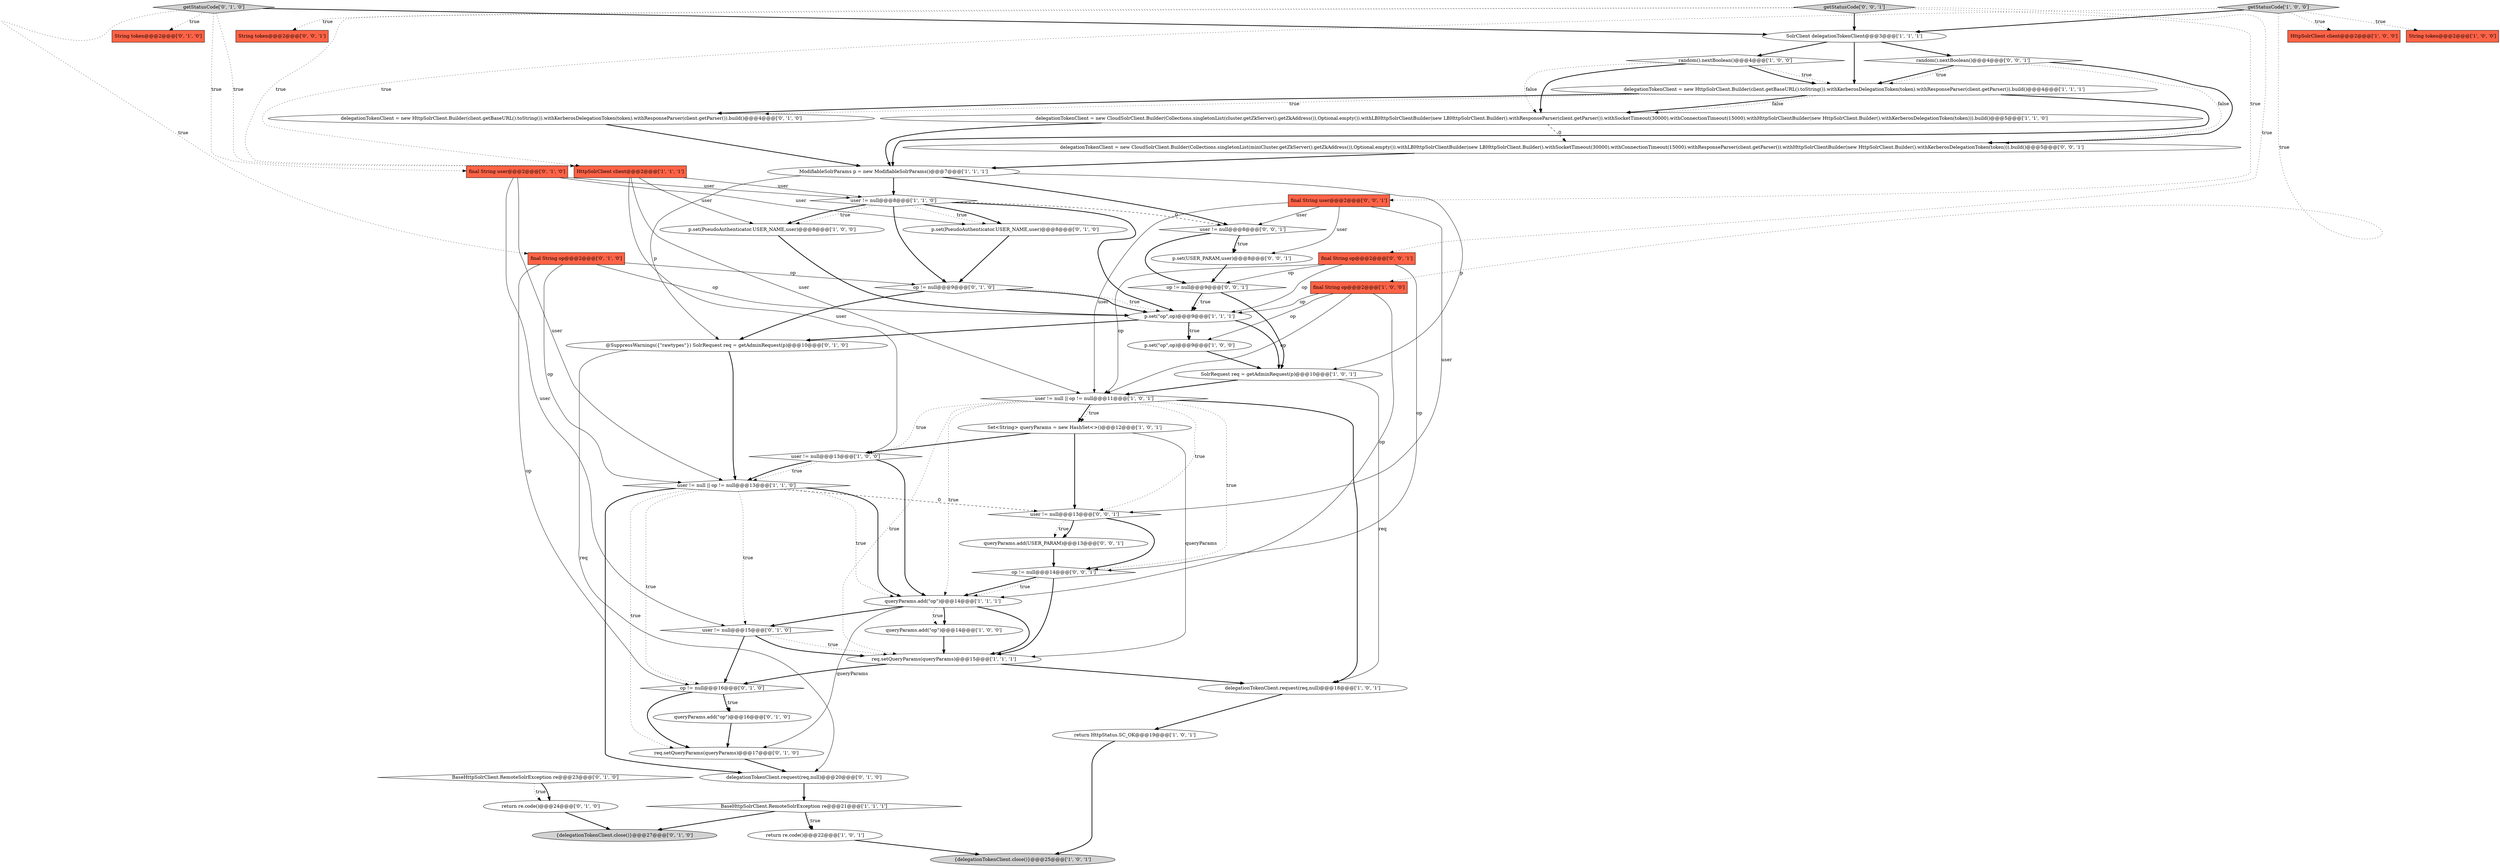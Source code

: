 digraph {
31 [style = filled, label = "p.set(PseudoAuthenticator.USER_NAME,user)@@@8@@@['0', '1', '0']", fillcolor = white, shape = ellipse image = "AAA0AAABBB2BBB"];
7 [style = filled, label = "delegationTokenClient = new CloudSolrClient.Builder(Collections.singletonList(cluster.getZkServer().getZkAddress()),Optional.empty()).withLBHttpSolrClientBuilder(new LBHttpSolrClient.Builder().withResponseParser(client.getParser()).withSocketTimeout(30000).withConnectionTimeout(15000).withHttpSolrClientBuilder(new HttpSolrClient.Builder().withKerberosDelegationToken(token))).build()@@@5@@@['1', '1', '0']", fillcolor = white, shape = ellipse image = "AAA0AAABBB1BBB"];
2 [style = filled, label = "SolrClient delegationTokenClient@@@3@@@['1', '1', '1']", fillcolor = white, shape = ellipse image = "AAA0AAABBB1BBB"];
15 [style = filled, label = "req.setQueryParams(queryParams)@@@15@@@['1', '1', '1']", fillcolor = white, shape = ellipse image = "AAA0AAABBB1BBB"];
33 [style = filled, label = "op != null@@@16@@@['0', '1', '0']", fillcolor = white, shape = diamond image = "AAA0AAABBB2BBB"];
27 [style = filled, label = "getStatusCode['0', '1', '0']", fillcolor = lightgray, shape = diamond image = "AAA0AAABBB2BBB"];
40 [style = filled, label = "final String user@@@2@@@['0', '1', '0']", fillcolor = tomato, shape = box image = "AAA0AAABBB2BBB"];
9 [style = filled, label = "delegationTokenClient = new HttpSolrClient.Builder(client.getBaseURL().toString()).withKerberosDelegationToken(token).withResponseParser(client.getParser()).build()@@@4@@@['1', '1', '1']", fillcolor = white, shape = ellipse image = "AAA0AAABBB1BBB"];
3 [style = filled, label = "getStatusCode['1', '0', '0']", fillcolor = lightgray, shape = diamond image = "AAA0AAABBB1BBB"];
37 [style = filled, label = "user != null@@@15@@@['0', '1', '0']", fillcolor = white, shape = diamond image = "AAA0AAABBB2BBB"];
41 [style = filled, label = "String token@@@2@@@['0', '1', '0']", fillcolor = tomato, shape = box image = "AAA0AAABBB2BBB"];
51 [style = filled, label = "delegationTokenClient = new CloudSolrClient.Builder(Collections.singletonList(miniCluster.getZkServer().getZkAddress()),Optional.empty()).withLBHttpSolrClientBuilder(new LBHttpSolrClient.Builder().withSocketTimeout(30000).withConnectionTimeout(15000).withResponseParser(client.getParser()).withHttpSolrClientBuilder(new HttpSolrClient.Builder().withKerberosDelegationToken(token))).build()@@@5@@@['0', '0', '1']", fillcolor = white, shape = ellipse image = "AAA0AAABBB3BBB"];
25 [style = filled, label = "BaseHttpSolrClient.RemoteSolrException re@@@21@@@['1', '1', '1']", fillcolor = white, shape = diamond image = "AAA0AAABBB1BBB"];
53 [style = filled, label = "user != null@@@13@@@['0', '0', '1']", fillcolor = white, shape = diamond image = "AAA0AAABBB3BBB"];
36 [style = filled, label = "return re.code()@@@24@@@['0', '1', '0']", fillcolor = white, shape = ellipse image = "AAA0AAABBB2BBB"];
19 [style = filled, label = "p.set(\"op\",op)@@@9@@@['1', '0', '0']", fillcolor = white, shape = ellipse image = "AAA0AAABBB1BBB"];
22 [style = filled, label = "user != null || op != null@@@11@@@['1', '0', '1']", fillcolor = white, shape = diamond image = "AAA0AAABBB1BBB"];
45 [style = filled, label = "final String op@@@2@@@['0', '0', '1']", fillcolor = tomato, shape = box image = "AAA0AAABBB3BBB"];
0 [style = filled, label = "random().nextBoolean()@@@4@@@['1', '0', '0']", fillcolor = white, shape = diamond image = "AAA0AAABBB1BBB"];
10 [style = filled, label = "p.set(PseudoAuthenticator.USER_NAME,user)@@@8@@@['1', '0', '0']", fillcolor = white, shape = ellipse image = "AAA0AAABBB1BBB"];
4 [style = filled, label = "Set<String> queryParams = new HashSet<>()@@@12@@@['1', '0', '1']", fillcolor = white, shape = ellipse image = "AAA0AAABBB1BBB"];
42 [style = filled, label = "queryParams.add(\"op\")@@@16@@@['0', '1', '0']", fillcolor = white, shape = ellipse image = "AAA0AAABBB2BBB"];
8 [style = filled, label = "return HttpStatus.SC_OK@@@19@@@['1', '0', '1']", fillcolor = white, shape = ellipse image = "AAA0AAABBB1BBB"];
26 [style = filled, label = "p.set(\"op\",op)@@@9@@@['1', '1', '1']", fillcolor = white, shape = ellipse image = "AAA0AAABBB1BBB"];
35 [style = filled, label = "op != null@@@9@@@['0', '1', '0']", fillcolor = white, shape = diamond image = "AAA0AAABBB2BBB"];
17 [style = filled, label = "final String op@@@2@@@['1', '0', '0']", fillcolor = tomato, shape = box image = "AAA0AAABBB1BBB"];
6 [style = filled, label = "user != null@@@13@@@['1', '0', '0']", fillcolor = white, shape = diamond image = "AAA0AAABBB1BBB"];
12 [style = filled, label = "ModifiableSolrParams p = new ModifiableSolrParams()@@@7@@@['1', '1', '1']", fillcolor = white, shape = ellipse image = "AAA0AAABBB1BBB"];
16 [style = filled, label = "HttpSolrClient client@@@2@@@['1', '0', '0']", fillcolor = tomato, shape = box image = "AAA0AAABBB1BBB"];
24 [style = filled, label = "HttpSolrClient client@@@2@@@['1', '1', '1']", fillcolor = tomato, shape = box image = "AAA0AAABBB1BBB"];
11 [style = filled, label = "user != null@@@8@@@['1', '1', '0']", fillcolor = white, shape = diamond image = "AAA0AAABBB1BBB"];
54 [style = filled, label = "user != null@@@8@@@['0', '0', '1']", fillcolor = white, shape = diamond image = "AAA0AAABBB3BBB"];
34 [style = filled, label = "final String op@@@2@@@['0', '1', '0']", fillcolor = tomato, shape = box image = "AAA0AAABBB2BBB"];
44 [style = filled, label = "op != null@@@9@@@['0', '0', '1']", fillcolor = white, shape = diamond image = "AAA0AAABBB3BBB"];
13 [style = filled, label = "queryParams.add(\"op\")@@@14@@@['1', '1', '1']", fillcolor = white, shape = ellipse image = "AAA0AAABBB1BBB"];
5 [style = filled, label = "return re.code()@@@22@@@['1', '0', '1']", fillcolor = white, shape = ellipse image = "AAA0AAABBB1BBB"];
47 [style = filled, label = "getStatusCode['0', '0', '1']", fillcolor = lightgray, shape = diamond image = "AAA0AAABBB3BBB"];
43 [style = filled, label = "String token@@@2@@@['0', '0', '1']", fillcolor = tomato, shape = box image = "AAA0AAABBB3BBB"];
1 [style = filled, label = "queryParams.add(\"op\")@@@14@@@['1', '0', '0']", fillcolor = white, shape = ellipse image = "AAA0AAABBB1BBB"];
21 [style = filled, label = "SolrRequest req = getAdminRequest(p)@@@10@@@['1', '0', '1']", fillcolor = white, shape = ellipse image = "AAA0AAABBB1BBB"];
39 [style = filled, label = "req.setQueryParams(queryParams)@@@17@@@['0', '1', '0']", fillcolor = white, shape = ellipse image = "AAA0AAABBB2BBB"];
52 [style = filled, label = "final String user@@@2@@@['0', '0', '1']", fillcolor = tomato, shape = box image = "AAA0AAABBB3BBB"];
29 [style = filled, label = "{delegationTokenClient.close()}@@@27@@@['0', '1', '0']", fillcolor = lightgray, shape = ellipse image = "AAA0AAABBB2BBB"];
23 [style = filled, label = "{delegationTokenClient.close()}@@@25@@@['1', '0', '1']", fillcolor = lightgray, shape = ellipse image = "AAA0AAABBB1BBB"];
32 [style = filled, label = "@SuppressWarnings({\"rawtypes\"}) SolrRequest req = getAdminRequest(p)@@@10@@@['0', '1', '0']", fillcolor = white, shape = ellipse image = "AAA0AAABBB2BBB"];
18 [style = filled, label = "user != null || op != null@@@13@@@['1', '1', '0']", fillcolor = white, shape = diamond image = "AAA0AAABBB1BBB"];
46 [style = filled, label = "random().nextBoolean()@@@4@@@['0', '0', '1']", fillcolor = white, shape = diamond image = "AAA0AAABBB3BBB"];
48 [style = filled, label = "p.set(USER_PARAM,user)@@@8@@@['0', '0', '1']", fillcolor = white, shape = ellipse image = "AAA0AAABBB3BBB"];
14 [style = filled, label = "delegationTokenClient.request(req,null)@@@18@@@['1', '0', '1']", fillcolor = white, shape = ellipse image = "AAA0AAABBB1BBB"];
20 [style = filled, label = "String token@@@2@@@['1', '0', '0']", fillcolor = tomato, shape = box image = "AAA0AAABBB1BBB"];
49 [style = filled, label = "queryParams.add(USER_PARAM)@@@13@@@['0', '0', '1']", fillcolor = white, shape = ellipse image = "AAA0AAABBB3BBB"];
30 [style = filled, label = "delegationTokenClient = new HttpSolrClient.Builder(client.getBaseURL().toString()).withKerberosDelegationToken(token).withResponseParser(client.getParser()).build()@@@4@@@['0', '1', '0']", fillcolor = white, shape = ellipse image = "AAA0AAABBB2BBB"];
50 [style = filled, label = "op != null@@@14@@@['0', '0', '1']", fillcolor = white, shape = diamond image = "AAA0AAABBB3BBB"];
28 [style = filled, label = "delegationTokenClient.request(req,null)@@@20@@@['0', '1', '0']", fillcolor = white, shape = ellipse image = "AAA0AAABBB2BBB"];
38 [style = filled, label = "BaseHttpSolrClient.RemoteSolrException re@@@23@@@['0', '1', '0']", fillcolor = white, shape = diamond image = "AAA0AAABBB2BBB"];
13->39 [style = solid, label="queryParams"];
4->53 [style = bold, label=""];
36->29 [style = bold, label=""];
35->26 [style = dotted, label="true"];
26->19 [style = dotted, label="true"];
37->15 [style = bold, label=""];
4->15 [style = solid, label="queryParams"];
25->29 [style = bold, label=""];
9->7 [style = bold, label=""];
46->51 [style = dotted, label="false"];
18->37 [style = dotted, label="true"];
13->1 [style = bold, label=""];
22->4 [style = bold, label=""];
12->32 [style = solid, label="p"];
24->22 [style = solid, label="user"];
47->52 [style = dotted, label="true"];
46->51 [style = bold, label=""];
11->31 [style = dotted, label="true"];
6->18 [style = dotted, label="true"];
18->39 [style = dotted, label="true"];
31->35 [style = bold, label=""];
24->11 [style = solid, label="user"];
33->42 [style = bold, label=""];
0->7 [style = dotted, label="false"];
17->22 [style = solid, label="op"];
28->25 [style = bold, label=""];
34->33 [style = solid, label="op"];
52->48 [style = solid, label="user"];
21->14 [style = solid, label="req"];
32->18 [style = bold, label=""];
37->33 [style = bold, label=""];
12->54 [style = bold, label=""];
27->2 [style = bold, label=""];
18->13 [style = dotted, label="true"];
53->49 [style = dotted, label="true"];
44->21 [style = bold, label=""];
26->32 [style = bold, label=""];
8->23 [style = bold, label=""];
5->23 [style = bold, label=""];
18->53 [style = dashed, label="0"];
11->10 [style = dotted, label="true"];
11->54 [style = dashed, label="0"];
12->11 [style = bold, label=""];
27->41 [style = dotted, label="true"];
10->26 [style = bold, label=""];
44->26 [style = dotted, label="true"];
48->44 [style = bold, label=""];
2->9 [style = bold, label=""];
27->24 [style = dotted, label="true"];
34->18 [style = solid, label="op"];
18->28 [style = bold, label=""];
0->7 [style = bold, label=""];
22->53 [style = dotted, label="true"];
47->43 [style = dotted, label="true"];
13->37 [style = bold, label=""];
25->5 [style = dotted, label="true"];
3->2 [style = bold, label=""];
40->37 [style = solid, label="user"];
21->22 [style = bold, label=""];
45->50 [style = solid, label="op"];
54->44 [style = bold, label=""];
40->18 [style = solid, label="user"];
47->2 [style = bold, label=""];
22->13 [style = dotted, label="true"];
45->26 [style = solid, label="op"];
3->17 [style = dotted, label="true"];
14->8 [style = bold, label=""];
7->51 [style = dashed, label="0"];
13->15 [style = bold, label=""];
40->11 [style = solid, label="user"];
22->14 [style = bold, label=""];
22->4 [style = dotted, label="true"];
15->33 [style = bold, label=""];
11->26 [style = bold, label=""];
45->22 [style = solid, label="op"];
32->28 [style = solid, label="req"];
17->19 [style = solid, label="op"];
27->40 [style = dotted, label="true"];
46->9 [style = bold, label=""];
15->14 [style = bold, label=""];
22->50 [style = dotted, label="true"];
6->18 [style = bold, label=""];
51->12 [style = bold, label=""];
18->33 [style = dotted, label="true"];
42->39 [style = bold, label=""];
54->48 [style = dotted, label="true"];
35->32 [style = bold, label=""];
50->13 [style = bold, label=""];
26->19 [style = bold, label=""];
37->15 [style = dotted, label="true"];
17->26 [style = solid, label="op"];
49->50 [style = bold, label=""];
3->24 [style = dotted, label="true"];
26->21 [style = bold, label=""];
53->50 [style = bold, label=""];
11->31 [style = bold, label=""];
2->0 [style = bold, label=""];
30->12 [style = bold, label=""];
34->26 [style = solid, label="op"];
11->10 [style = bold, label=""];
50->13 [style = dotted, label="true"];
6->13 [style = bold, label=""];
25->5 [style = bold, label=""];
9->12 [style = bold, label=""];
50->15 [style = bold, label=""];
9->30 [style = dotted, label="true"];
22->15 [style = dotted, label="true"];
0->9 [style = dotted, label="true"];
35->26 [style = bold, label=""];
38->36 [style = dotted, label="true"];
19->21 [style = bold, label=""];
2->46 [style = bold, label=""];
0->9 [style = bold, label=""];
24->10 [style = solid, label="user"];
17->13 [style = solid, label="op"];
52->53 [style = solid, label="user"];
45->44 [style = solid, label="op"];
7->12 [style = bold, label=""];
4->6 [style = bold, label=""];
27->34 [style = dotted, label="true"];
1->15 [style = bold, label=""];
12->21 [style = solid, label="p"];
47->45 [style = dotted, label="true"];
38->36 [style = bold, label=""];
54->48 [style = bold, label=""];
9->30 [style = bold, label=""];
24->6 [style = solid, label="user"];
22->6 [style = dotted, label="true"];
34->35 [style = solid, label="op"];
11->35 [style = bold, label=""];
39->28 [style = bold, label=""];
46->9 [style = dotted, label="true"];
52->22 [style = solid, label="user"];
53->49 [style = bold, label=""];
9->7 [style = dotted, label="false"];
13->1 [style = dotted, label="true"];
33->39 [style = bold, label=""];
33->42 [style = dotted, label="true"];
44->26 [style = bold, label=""];
18->13 [style = bold, label=""];
52->54 [style = solid, label="user"];
47->24 [style = dotted, label="true"];
3->16 [style = dotted, label="true"];
3->20 [style = dotted, label="true"];
40->31 [style = solid, label="user"];
}
